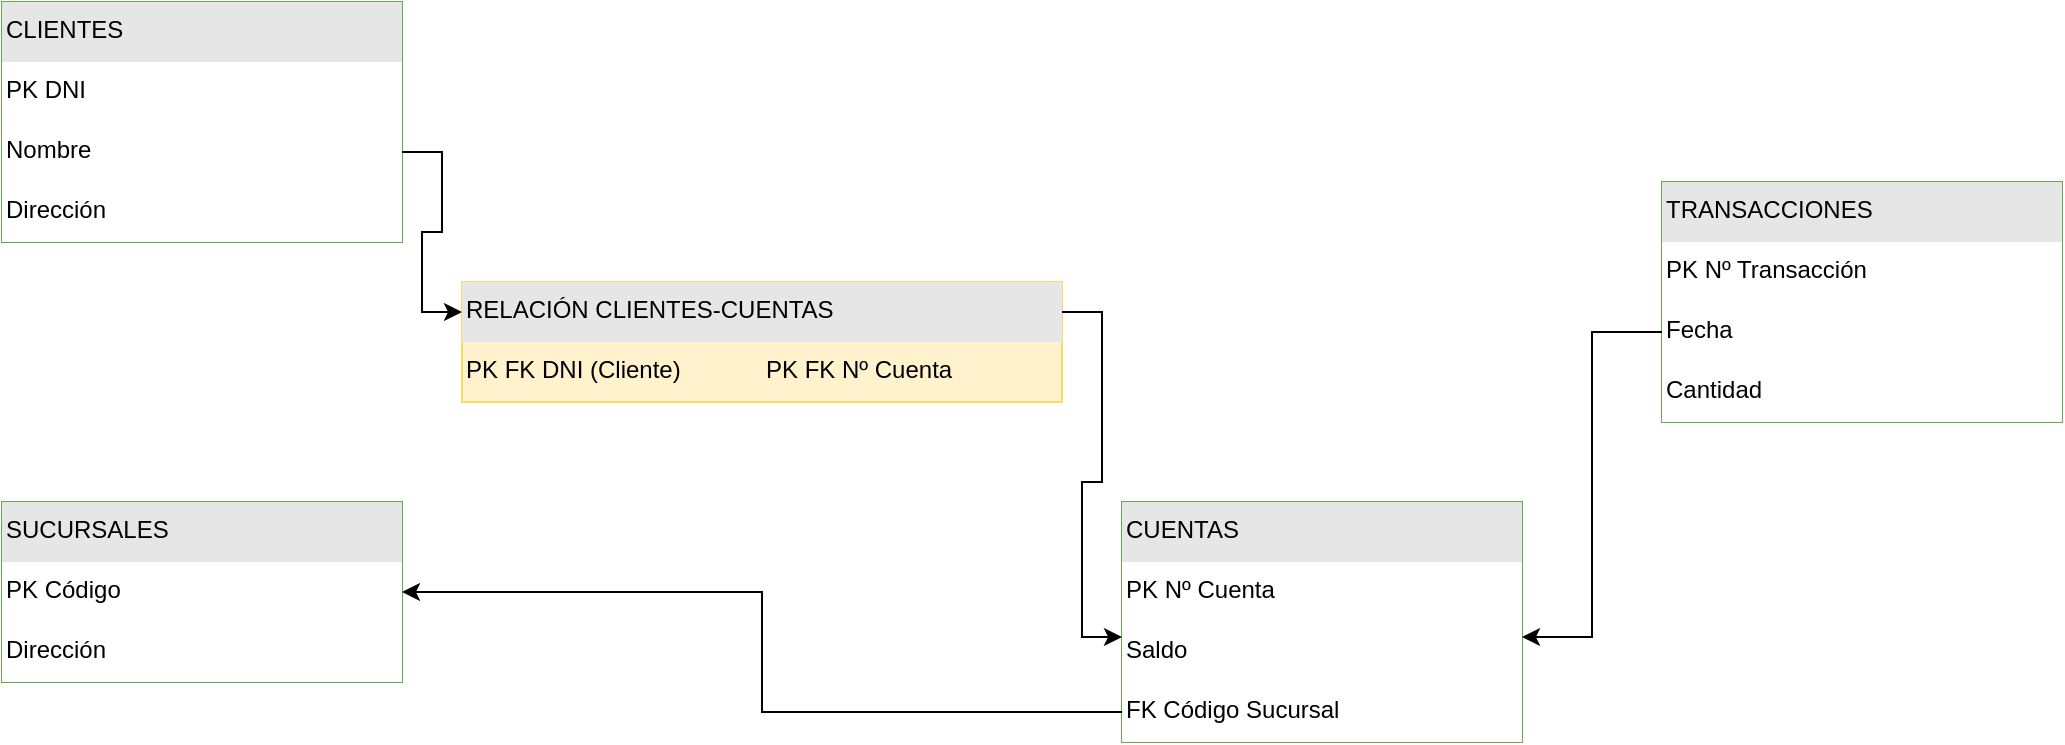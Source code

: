 <mxfile version="24.9.3">
  <diagram name="Ejercicio 3" id="0">
    <mxGraphModel dx="1120" dy="434" grid="1" gridSize="10" guides="1" tooltips="1" connect="1" arrows="1" fold="1" page="1" pageScale="1" pageWidth="850" pageHeight="1100" math="0" shadow="0">
      <root>
        <mxCell id="0" />
        <mxCell id="1" parent="0" />
        <mxCell id="2" value="" style="shape=rectangle;whiteSpace=wrap;html=1;fillColor=#D9EAD3;strokeColor=#6AA84F;" parent="1" vertex="1">
          <mxGeometry x="50" y="50" width="200" height="120" as="geometry" />
        </mxCell>
        <mxCell id="3" value="CLIENTES" style="text;html=1;stroke=none;fillColor=#E6E6E6;" parent="2" vertex="1">
          <mxGeometry width="200" height="30" as="geometry" />
        </mxCell>
        <mxCell id="4" value="PK DNI" style="text;html=1;fillColor=#FFFFFF;" parent="2" vertex="1">
          <mxGeometry y="30" width="200" height="30" as="geometry" />
        </mxCell>
        <mxCell id="5" value="Nombre" style="text;html=1;fillColor=#FFFFFF;" parent="2" vertex="1">
          <mxGeometry y="60" width="200" height="30" as="geometry" />
        </mxCell>
        <mxCell id="6" value="Dirección" style="text;html=1;fillColor=#FFFFFF;" parent="2" vertex="1">
          <mxGeometry y="90" width="200" height="30" as="geometry" />
        </mxCell>
        <mxCell id="7" value="" style="shape=rectangle;whiteSpace=wrap;html=1;fillColor=#D9EAD3;strokeColor=#6AA84F;" parent="1" vertex="1">
          <mxGeometry x="610" y="300" width="200" height="120" as="geometry" />
        </mxCell>
        <mxCell id="8" value="CUENTAS" style="text;html=1;stroke=none;fillColor=#E6E6E6;" parent="7" vertex="1">
          <mxGeometry width="200" height="30" as="geometry" />
        </mxCell>
        <mxCell id="9" value="PK Nº Cuenta" style="text;html=1;fillColor=#FFFFFF;" parent="7" vertex="1">
          <mxGeometry y="30" width="200" height="30" as="geometry" />
        </mxCell>
        <mxCell id="10" value="Saldo" style="text;html=1;fillColor=#FFFFFF;" parent="7" vertex="1">
          <mxGeometry y="60" width="200" height="30" as="geometry" />
        </mxCell>
        <mxCell id="11" value="FK Código Sucursal" style="text;html=1;fillColor=#FFFFFF;" parent="7" vertex="1">
          <mxGeometry y="90" width="200" height="30" as="geometry" />
        </mxCell>
        <mxCell id="12" value="" style="shape=rectangle;whiteSpace=wrap;html=1;fillColor=#D9EAD3;strokeColor=#6AA84F;" parent="1" vertex="1">
          <mxGeometry x="50" y="300" width="200" height="90" as="geometry" />
        </mxCell>
        <mxCell id="13" value="SUCURSALES" style="text;html=1;stroke=none;fillColor=#E6E6E6;" parent="12" vertex="1">
          <mxGeometry width="200" height="30" as="geometry" />
        </mxCell>
        <mxCell id="14" value="PK Código" style="text;html=1;fillColor=#FFFFFF;" parent="12" vertex="1">
          <mxGeometry y="30" width="200" height="30" as="geometry" />
        </mxCell>
        <mxCell id="15" value="Dirección" style="text;html=1;fillColor=#FFFFFF;" parent="12" vertex="1">
          <mxGeometry y="60" width="200" height="30" as="geometry" />
        </mxCell>
        <mxCell id="16" value="" style="shape=rectangle;whiteSpace=wrap;html=1;fillColor=#D9EAD3;strokeColor=#6AA84F;" parent="1" vertex="1">
          <mxGeometry x="880" y="140" width="200" height="120" as="geometry" />
        </mxCell>
        <mxCell id="17" value="TRANSACCIONES" style="text;html=1;stroke=none;fillColor=#E6E6E6;" parent="16" vertex="1">
          <mxGeometry width="200" height="30" as="geometry" />
        </mxCell>
        <mxCell id="18" value="PK Nº Transacción" style="text;html=1;fillColor=#FFFFFF;" parent="16" vertex="1">
          <mxGeometry y="30" width="200" height="30" as="geometry" />
        </mxCell>
        <mxCell id="19" value="Fecha" style="text;html=1;fillColor=#FFFFFF;" parent="16" vertex="1">
          <mxGeometry y="60" width="200" height="30" as="geometry" />
        </mxCell>
        <mxCell id="20" value="Cantidad" style="text;html=1;fillColor=#FFFFFF;" parent="16" vertex="1">
          <mxGeometry y="90" width="200" height="30" as="geometry" />
        </mxCell>
        <mxCell id="21" value="" style="shape=rectangle;whiteSpace=wrap;html=1;fillColor=#FFF2CC;strokeColor=#FFD966;" parent="1" vertex="1">
          <mxGeometry x="280" y="190" width="300" height="60" as="geometry" />
        </mxCell>
        <mxCell id="22" value="RELACIÓN CLIENTES-CUENTAS" style="text;html=1;stroke=none;fillColor=#E6E6E6;" parent="21" vertex="1">
          <mxGeometry width="300" height="30" as="geometry" />
        </mxCell>
        <mxCell id="23" value="PK FK DNI (Cliente)" style="text;html=1;" parent="21" vertex="1">
          <mxGeometry y="30" width="150" height="30" as="geometry" />
        </mxCell>
        <mxCell id="24" value="PK FK Nº Cuenta" style="text;html=1;" parent="21" vertex="1">
          <mxGeometry x="150" y="30" width="150" height="30" as="geometry" />
        </mxCell>
        <mxCell id="klVMQW78EtHoSe3RY6wL-24" style="edgeStyle=orthogonalEdgeStyle;rounded=0;orthogonalLoop=1;jettySize=auto;html=1;entryX=0;entryY=0.5;entryDx=0;entryDy=0;" parent="1" source="5" target="22" edge="1">
          <mxGeometry relative="1" as="geometry" />
        </mxCell>
        <mxCell id="klVMQW78EtHoSe3RY6wL-26" style="edgeStyle=orthogonalEdgeStyle;rounded=0;orthogonalLoop=1;jettySize=auto;html=1;entryX=0;entryY=0.25;entryDx=0;entryDy=0;" parent="1" source="22" target="10" edge="1">
          <mxGeometry relative="1" as="geometry" />
        </mxCell>
        <mxCell id="HMHtN8Aztn0RM8nkeni--24" style="edgeStyle=orthogonalEdgeStyle;rounded=0;orthogonalLoop=1;jettySize=auto;html=1;entryX=1;entryY=0.25;entryDx=0;entryDy=0;" parent="1" source="19" target="10" edge="1">
          <mxGeometry relative="1" as="geometry">
            <mxPoint x="850" y="370" as="targetPoint" />
          </mxGeometry>
        </mxCell>
        <mxCell id="HMHtN8Aztn0RM8nkeni--25" style="edgeStyle=orthogonalEdgeStyle;rounded=0;orthogonalLoop=1;jettySize=auto;html=1;entryX=1;entryY=0.5;entryDx=0;entryDy=0;" parent="1" source="11" target="14" edge="1">
          <mxGeometry relative="1" as="geometry" />
        </mxCell>
      </root>
    </mxGraphModel>
  </diagram>
</mxfile>

